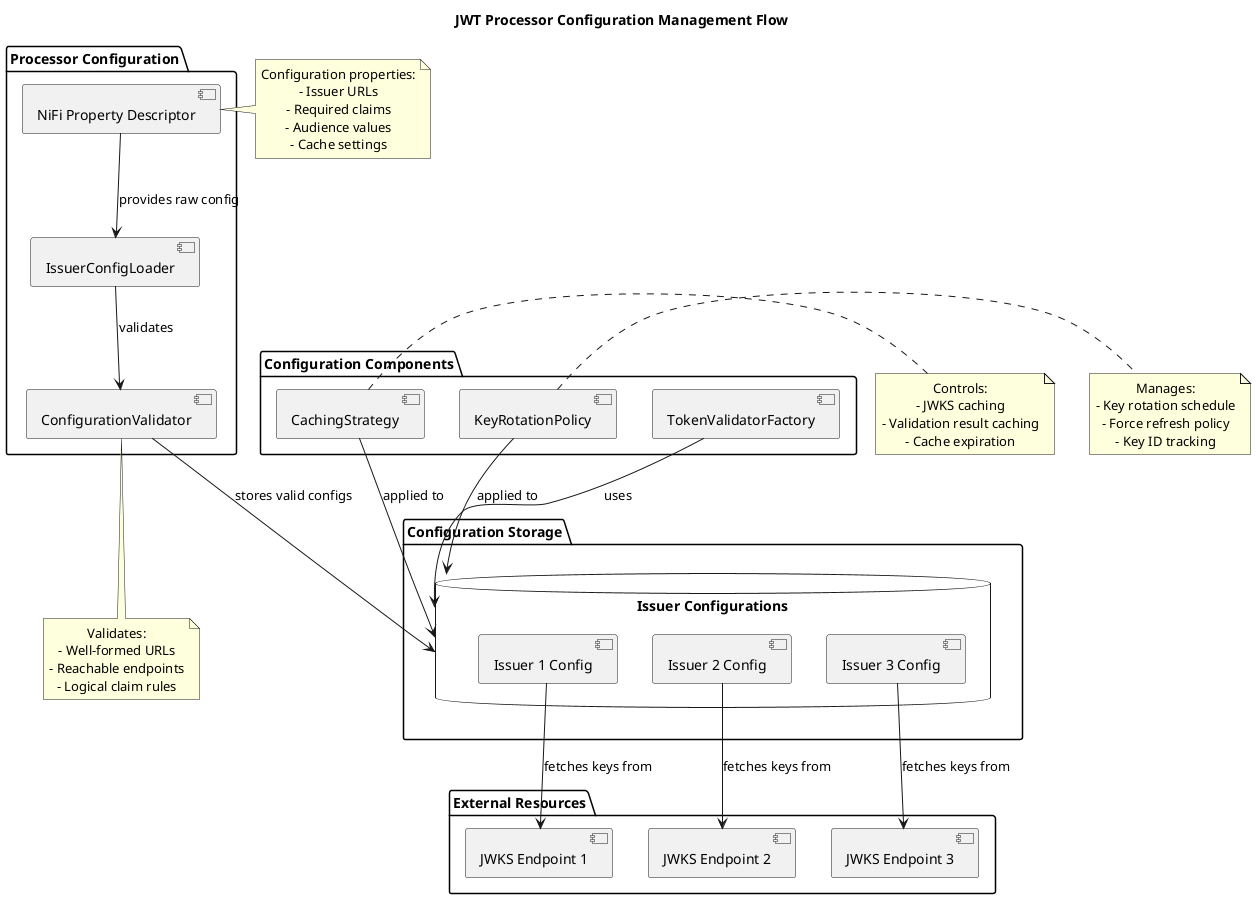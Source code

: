 @startuml configuration-management
skinparam defaultTextAlignment center
skinparam componentStyle uml2

title "JWT Processor Configuration Management Flow"

package "Processor Configuration" {
  [NiFi Property Descriptor] as properties
  [IssuerConfigLoader] as configLoader
  [ConfigurationValidator] as configValidator
}

package "Configuration Storage" {
  database "Issuer Configurations" as issuerConfigs {
    [Issuer 1 Config] as config1
    [Issuer 2 Config] as config2
    [Issuer 3 Config] as config3
  }
}

package "Configuration Components" {
  [TokenValidatorFactory] as validatorFactory
  [CachingStrategy] as cachingStrategy
  [KeyRotationPolicy] as keyRotation
}

package "External Resources" {
  [JWKS Endpoint 1] as jwks1
  [JWKS Endpoint 2] as jwks2
  [JWKS Endpoint 3] as jwks3
}

' Relationships
properties --> configLoader : provides raw config
configLoader --> configValidator : validates
configValidator --> issuerConfigs : stores valid configs
validatorFactory --> issuerConfigs : uses
cachingStrategy --> issuerConfigs : applied to
keyRotation --> issuerConfigs : applied to

config1 --> jwks1 : fetches keys from
config2 --> jwks2 : fetches keys from
config3 --> jwks3 : fetches keys from

note right of properties
  Configuration properties:
  - Issuer URLs
  - Required claims
  - Audience values
  - Cache settings
end note

note bottom of configValidator
  Validates:
  - Well-formed URLs
  - Reachable endpoints
  - Logical claim rules
end note

note right of cachingStrategy
  Controls:
  - JWKS caching
  - Validation result caching
  - Cache expiration
end note

note right of keyRotation
  Manages:
  - Key rotation schedule
  - Force refresh policy
  - Key ID tracking
end note

@enduml